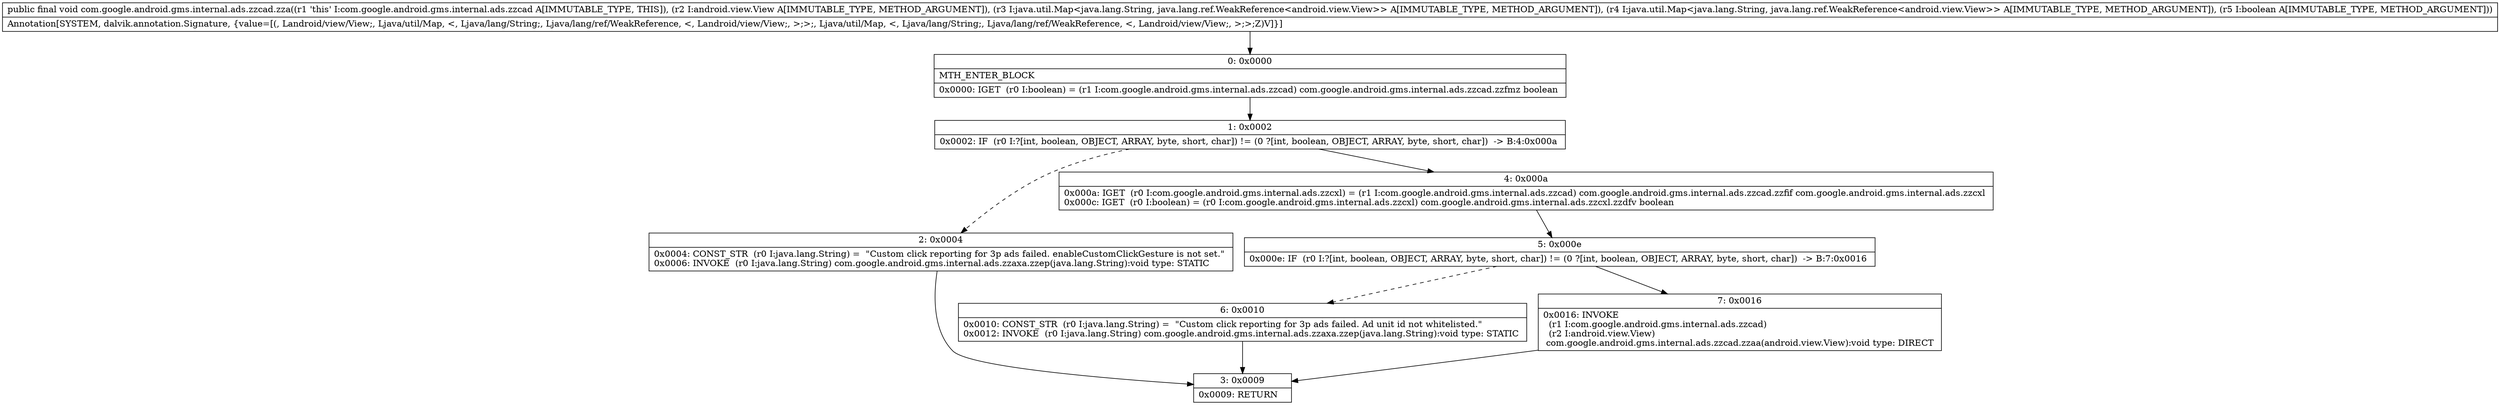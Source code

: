 digraph "CFG forcom.google.android.gms.internal.ads.zzcad.zza(Landroid\/view\/View;Ljava\/util\/Map;Ljava\/util\/Map;Z)V" {
Node_0 [shape=record,label="{0\:\ 0x0000|MTH_ENTER_BLOCK\l|0x0000: IGET  (r0 I:boolean) = (r1 I:com.google.android.gms.internal.ads.zzcad) com.google.android.gms.internal.ads.zzcad.zzfmz boolean \l}"];
Node_1 [shape=record,label="{1\:\ 0x0002|0x0002: IF  (r0 I:?[int, boolean, OBJECT, ARRAY, byte, short, char]) != (0 ?[int, boolean, OBJECT, ARRAY, byte, short, char])  \-\> B:4:0x000a \l}"];
Node_2 [shape=record,label="{2\:\ 0x0004|0x0004: CONST_STR  (r0 I:java.lang.String) =  \"Custom click reporting for 3p ads failed. enableCustomClickGesture is not set.\" \l0x0006: INVOKE  (r0 I:java.lang.String) com.google.android.gms.internal.ads.zzaxa.zzep(java.lang.String):void type: STATIC \l}"];
Node_3 [shape=record,label="{3\:\ 0x0009|0x0009: RETURN   \l}"];
Node_4 [shape=record,label="{4\:\ 0x000a|0x000a: IGET  (r0 I:com.google.android.gms.internal.ads.zzcxl) = (r1 I:com.google.android.gms.internal.ads.zzcad) com.google.android.gms.internal.ads.zzcad.zzfif com.google.android.gms.internal.ads.zzcxl \l0x000c: IGET  (r0 I:boolean) = (r0 I:com.google.android.gms.internal.ads.zzcxl) com.google.android.gms.internal.ads.zzcxl.zzdfv boolean \l}"];
Node_5 [shape=record,label="{5\:\ 0x000e|0x000e: IF  (r0 I:?[int, boolean, OBJECT, ARRAY, byte, short, char]) != (0 ?[int, boolean, OBJECT, ARRAY, byte, short, char])  \-\> B:7:0x0016 \l}"];
Node_6 [shape=record,label="{6\:\ 0x0010|0x0010: CONST_STR  (r0 I:java.lang.String) =  \"Custom click reporting for 3p ads failed. Ad unit id not whitelisted.\" \l0x0012: INVOKE  (r0 I:java.lang.String) com.google.android.gms.internal.ads.zzaxa.zzep(java.lang.String):void type: STATIC \l}"];
Node_7 [shape=record,label="{7\:\ 0x0016|0x0016: INVOKE  \l  (r1 I:com.google.android.gms.internal.ads.zzcad)\l  (r2 I:android.view.View)\l com.google.android.gms.internal.ads.zzcad.zzaa(android.view.View):void type: DIRECT \l}"];
MethodNode[shape=record,label="{public final void com.google.android.gms.internal.ads.zzcad.zza((r1 'this' I:com.google.android.gms.internal.ads.zzcad A[IMMUTABLE_TYPE, THIS]), (r2 I:android.view.View A[IMMUTABLE_TYPE, METHOD_ARGUMENT]), (r3 I:java.util.Map\<java.lang.String, java.lang.ref.WeakReference\<android.view.View\>\> A[IMMUTABLE_TYPE, METHOD_ARGUMENT]), (r4 I:java.util.Map\<java.lang.String, java.lang.ref.WeakReference\<android.view.View\>\> A[IMMUTABLE_TYPE, METHOD_ARGUMENT]), (r5 I:boolean A[IMMUTABLE_TYPE, METHOD_ARGUMENT]))  | Annotation[SYSTEM, dalvik.annotation.Signature, \{value=[(, Landroid\/view\/View;, Ljava\/util\/Map, \<, Ljava\/lang\/String;, Ljava\/lang\/ref\/WeakReference, \<, Landroid\/view\/View;, \>;\>;, Ljava\/util\/Map, \<, Ljava\/lang\/String;, Ljava\/lang\/ref\/WeakReference, \<, Landroid\/view\/View;, \>;\>;Z)V]\}]\l}"];
MethodNode -> Node_0;
Node_0 -> Node_1;
Node_1 -> Node_2[style=dashed];
Node_1 -> Node_4;
Node_2 -> Node_3;
Node_4 -> Node_5;
Node_5 -> Node_6[style=dashed];
Node_5 -> Node_7;
Node_6 -> Node_3;
Node_7 -> Node_3;
}

